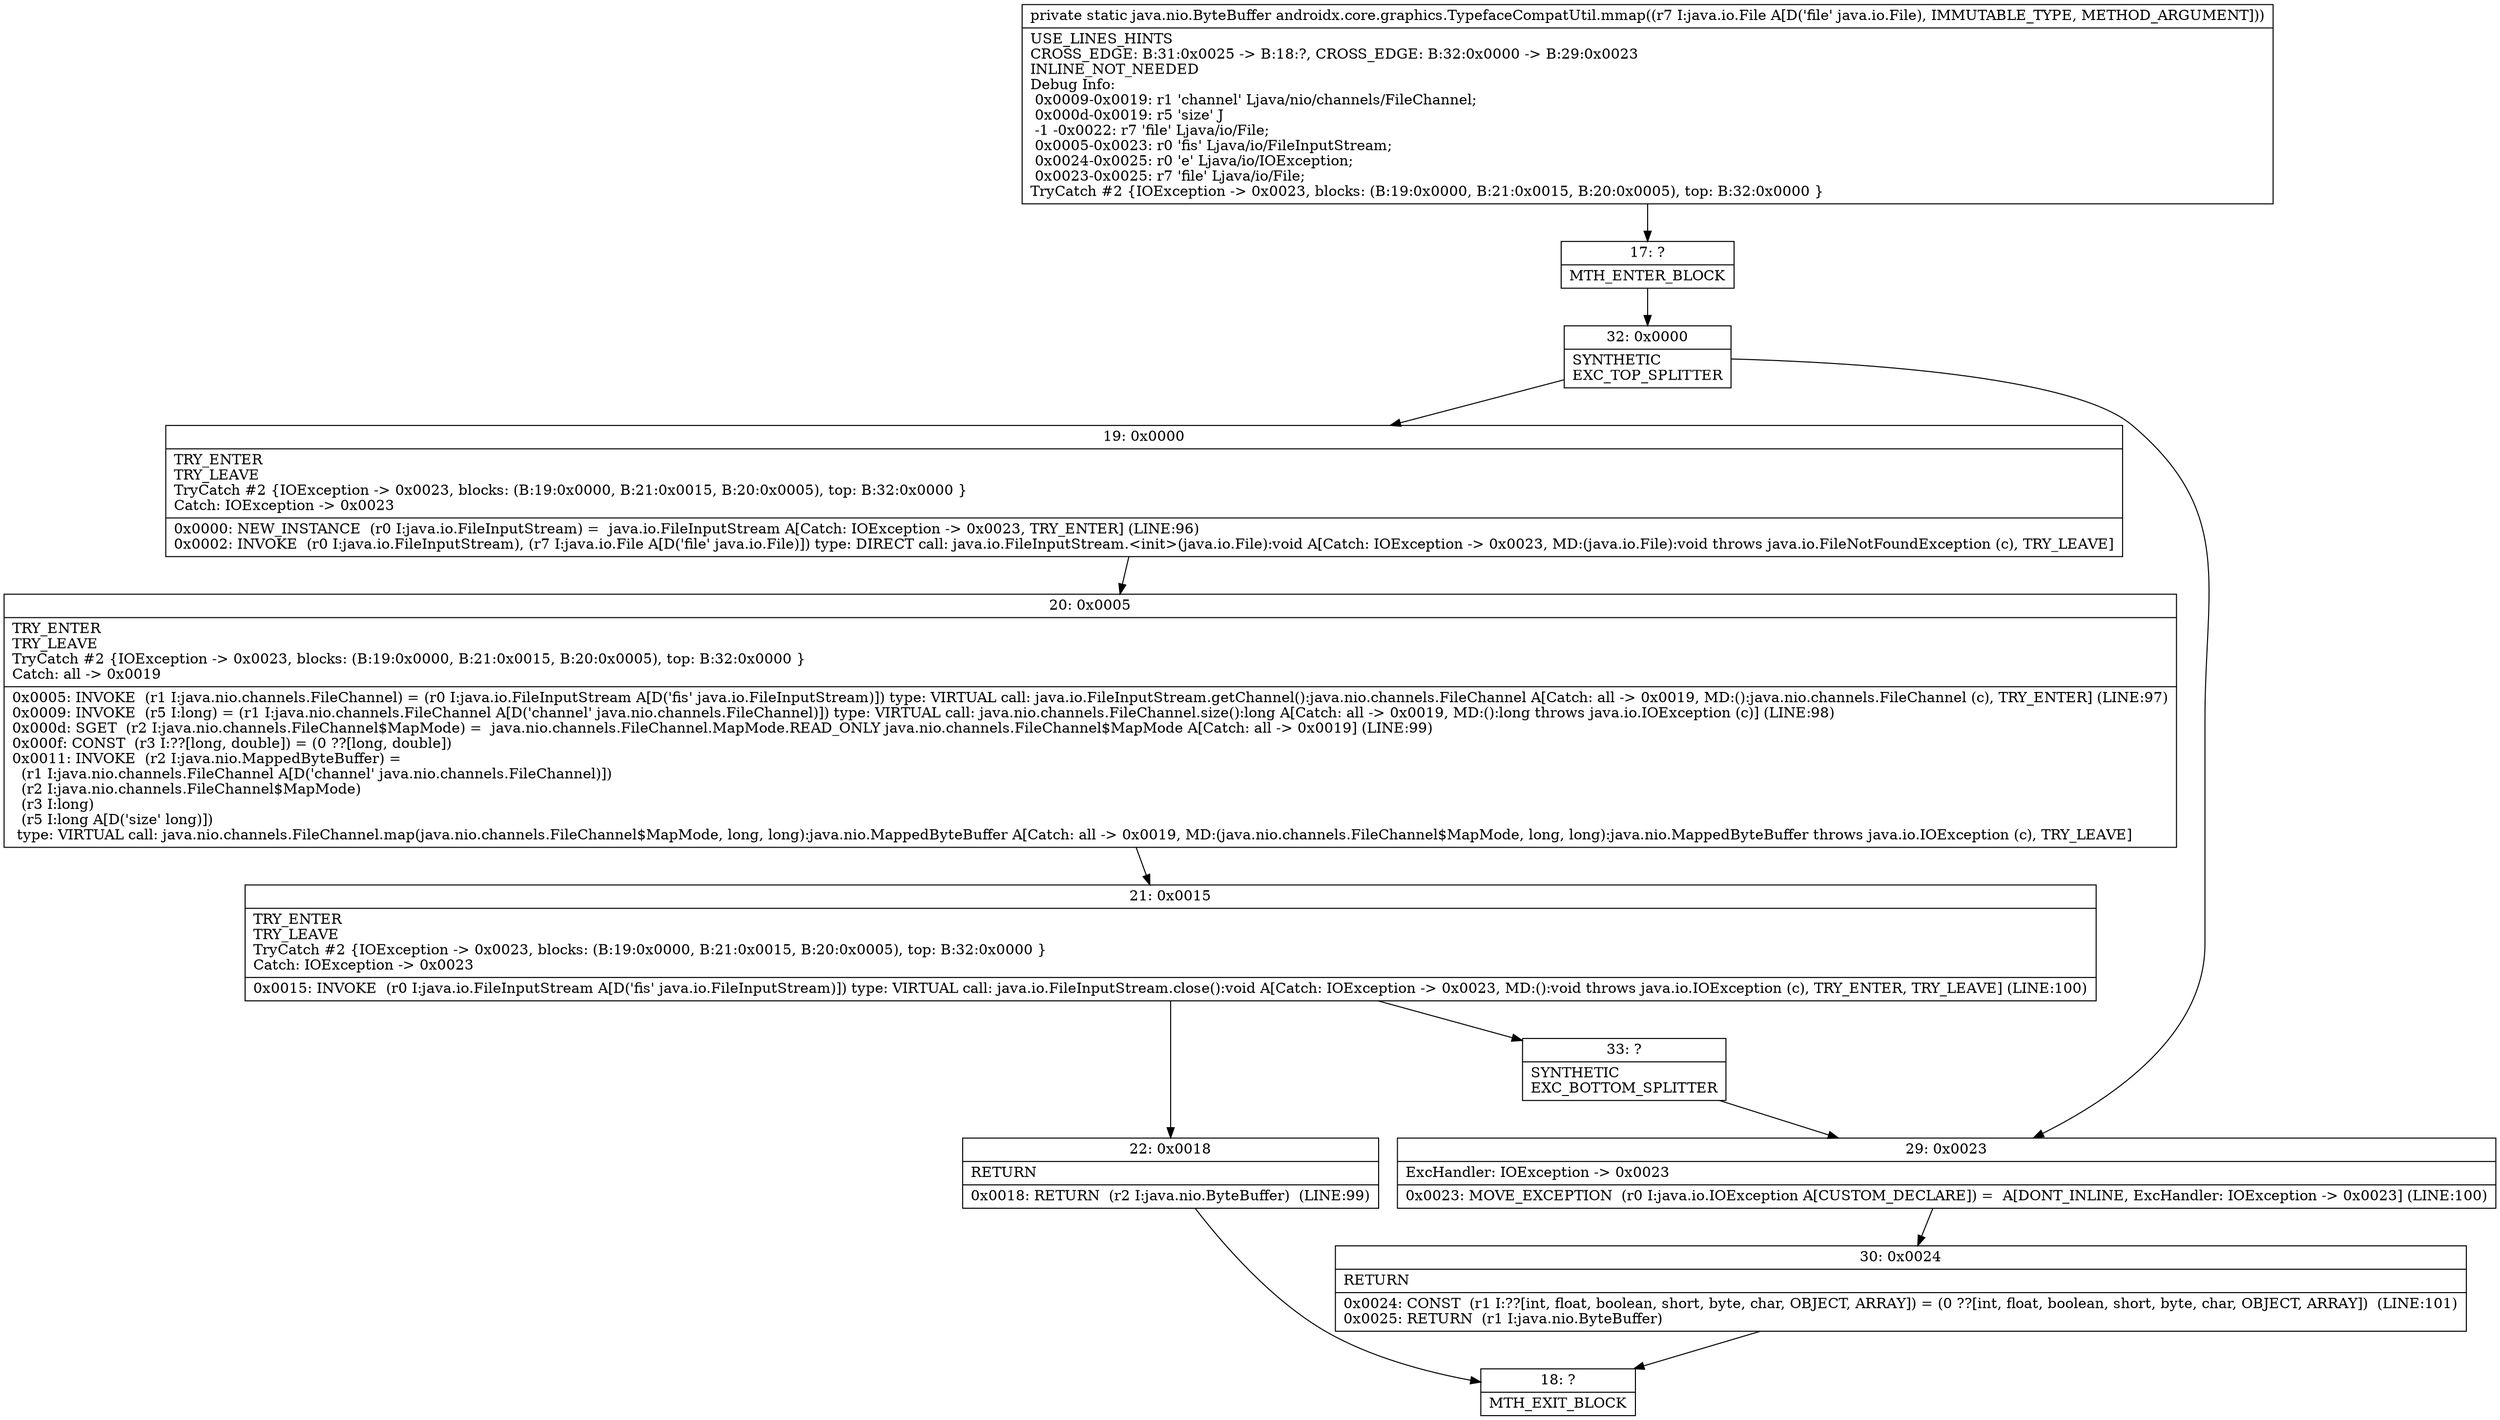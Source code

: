 digraph "CFG forandroidx.core.graphics.TypefaceCompatUtil.mmap(Ljava\/io\/File;)Ljava\/nio\/ByteBuffer;" {
Node_17 [shape=record,label="{17\:\ ?|MTH_ENTER_BLOCK\l}"];
Node_32 [shape=record,label="{32\:\ 0x0000|SYNTHETIC\lEXC_TOP_SPLITTER\l}"];
Node_19 [shape=record,label="{19\:\ 0x0000|TRY_ENTER\lTRY_LEAVE\lTryCatch #2 \{IOException \-\> 0x0023, blocks: (B:19:0x0000, B:21:0x0015, B:20:0x0005), top: B:32:0x0000 \}\lCatch: IOException \-\> 0x0023\l|0x0000: NEW_INSTANCE  (r0 I:java.io.FileInputStream) =  java.io.FileInputStream A[Catch: IOException \-\> 0x0023, TRY_ENTER] (LINE:96)\l0x0002: INVOKE  (r0 I:java.io.FileInputStream), (r7 I:java.io.File A[D('file' java.io.File)]) type: DIRECT call: java.io.FileInputStream.\<init\>(java.io.File):void A[Catch: IOException \-\> 0x0023, MD:(java.io.File):void throws java.io.FileNotFoundException (c), TRY_LEAVE]\l}"];
Node_20 [shape=record,label="{20\:\ 0x0005|TRY_ENTER\lTRY_LEAVE\lTryCatch #2 \{IOException \-\> 0x0023, blocks: (B:19:0x0000, B:21:0x0015, B:20:0x0005), top: B:32:0x0000 \}\lCatch: all \-\> 0x0019\l|0x0005: INVOKE  (r1 I:java.nio.channels.FileChannel) = (r0 I:java.io.FileInputStream A[D('fis' java.io.FileInputStream)]) type: VIRTUAL call: java.io.FileInputStream.getChannel():java.nio.channels.FileChannel A[Catch: all \-\> 0x0019, MD:():java.nio.channels.FileChannel (c), TRY_ENTER] (LINE:97)\l0x0009: INVOKE  (r5 I:long) = (r1 I:java.nio.channels.FileChannel A[D('channel' java.nio.channels.FileChannel)]) type: VIRTUAL call: java.nio.channels.FileChannel.size():long A[Catch: all \-\> 0x0019, MD:():long throws java.io.IOException (c)] (LINE:98)\l0x000d: SGET  (r2 I:java.nio.channels.FileChannel$MapMode) =  java.nio.channels.FileChannel.MapMode.READ_ONLY java.nio.channels.FileChannel$MapMode A[Catch: all \-\> 0x0019] (LINE:99)\l0x000f: CONST  (r3 I:??[long, double]) = (0 ??[long, double]) \l0x0011: INVOKE  (r2 I:java.nio.MappedByteBuffer) = \l  (r1 I:java.nio.channels.FileChannel A[D('channel' java.nio.channels.FileChannel)])\l  (r2 I:java.nio.channels.FileChannel$MapMode)\l  (r3 I:long)\l  (r5 I:long A[D('size' long)])\l type: VIRTUAL call: java.nio.channels.FileChannel.map(java.nio.channels.FileChannel$MapMode, long, long):java.nio.MappedByteBuffer A[Catch: all \-\> 0x0019, MD:(java.nio.channels.FileChannel$MapMode, long, long):java.nio.MappedByteBuffer throws java.io.IOException (c), TRY_LEAVE]\l}"];
Node_21 [shape=record,label="{21\:\ 0x0015|TRY_ENTER\lTRY_LEAVE\lTryCatch #2 \{IOException \-\> 0x0023, blocks: (B:19:0x0000, B:21:0x0015, B:20:0x0005), top: B:32:0x0000 \}\lCatch: IOException \-\> 0x0023\l|0x0015: INVOKE  (r0 I:java.io.FileInputStream A[D('fis' java.io.FileInputStream)]) type: VIRTUAL call: java.io.FileInputStream.close():void A[Catch: IOException \-\> 0x0023, MD:():void throws java.io.IOException (c), TRY_ENTER, TRY_LEAVE] (LINE:100)\l}"];
Node_22 [shape=record,label="{22\:\ 0x0018|RETURN\l|0x0018: RETURN  (r2 I:java.nio.ByteBuffer)  (LINE:99)\l}"];
Node_18 [shape=record,label="{18\:\ ?|MTH_EXIT_BLOCK\l}"];
Node_33 [shape=record,label="{33\:\ ?|SYNTHETIC\lEXC_BOTTOM_SPLITTER\l}"];
Node_29 [shape=record,label="{29\:\ 0x0023|ExcHandler: IOException \-\> 0x0023\l|0x0023: MOVE_EXCEPTION  (r0 I:java.io.IOException A[CUSTOM_DECLARE]) =  A[DONT_INLINE, ExcHandler: IOException \-\> 0x0023] (LINE:100)\l}"];
Node_30 [shape=record,label="{30\:\ 0x0024|RETURN\l|0x0024: CONST  (r1 I:??[int, float, boolean, short, byte, char, OBJECT, ARRAY]) = (0 ??[int, float, boolean, short, byte, char, OBJECT, ARRAY])  (LINE:101)\l0x0025: RETURN  (r1 I:java.nio.ByteBuffer) \l}"];
MethodNode[shape=record,label="{private static java.nio.ByteBuffer androidx.core.graphics.TypefaceCompatUtil.mmap((r7 I:java.io.File A[D('file' java.io.File), IMMUTABLE_TYPE, METHOD_ARGUMENT]))  | USE_LINES_HINTS\lCROSS_EDGE: B:31:0x0025 \-\> B:18:?, CROSS_EDGE: B:32:0x0000 \-\> B:29:0x0023\lINLINE_NOT_NEEDED\lDebug Info:\l  0x0009\-0x0019: r1 'channel' Ljava\/nio\/channels\/FileChannel;\l  0x000d\-0x0019: r5 'size' J\l  \-1 \-0x0022: r7 'file' Ljava\/io\/File;\l  0x0005\-0x0023: r0 'fis' Ljava\/io\/FileInputStream;\l  0x0024\-0x0025: r0 'e' Ljava\/io\/IOException;\l  0x0023\-0x0025: r7 'file' Ljava\/io\/File;\lTryCatch #2 \{IOException \-\> 0x0023, blocks: (B:19:0x0000, B:21:0x0015, B:20:0x0005), top: B:32:0x0000 \}\l}"];
MethodNode -> Node_17;Node_17 -> Node_32;
Node_32 -> Node_19;
Node_32 -> Node_29;
Node_19 -> Node_20;
Node_20 -> Node_21;
Node_21 -> Node_22;
Node_21 -> Node_33;
Node_22 -> Node_18;
Node_33 -> Node_29;
Node_29 -> Node_30;
Node_30 -> Node_18;
}

